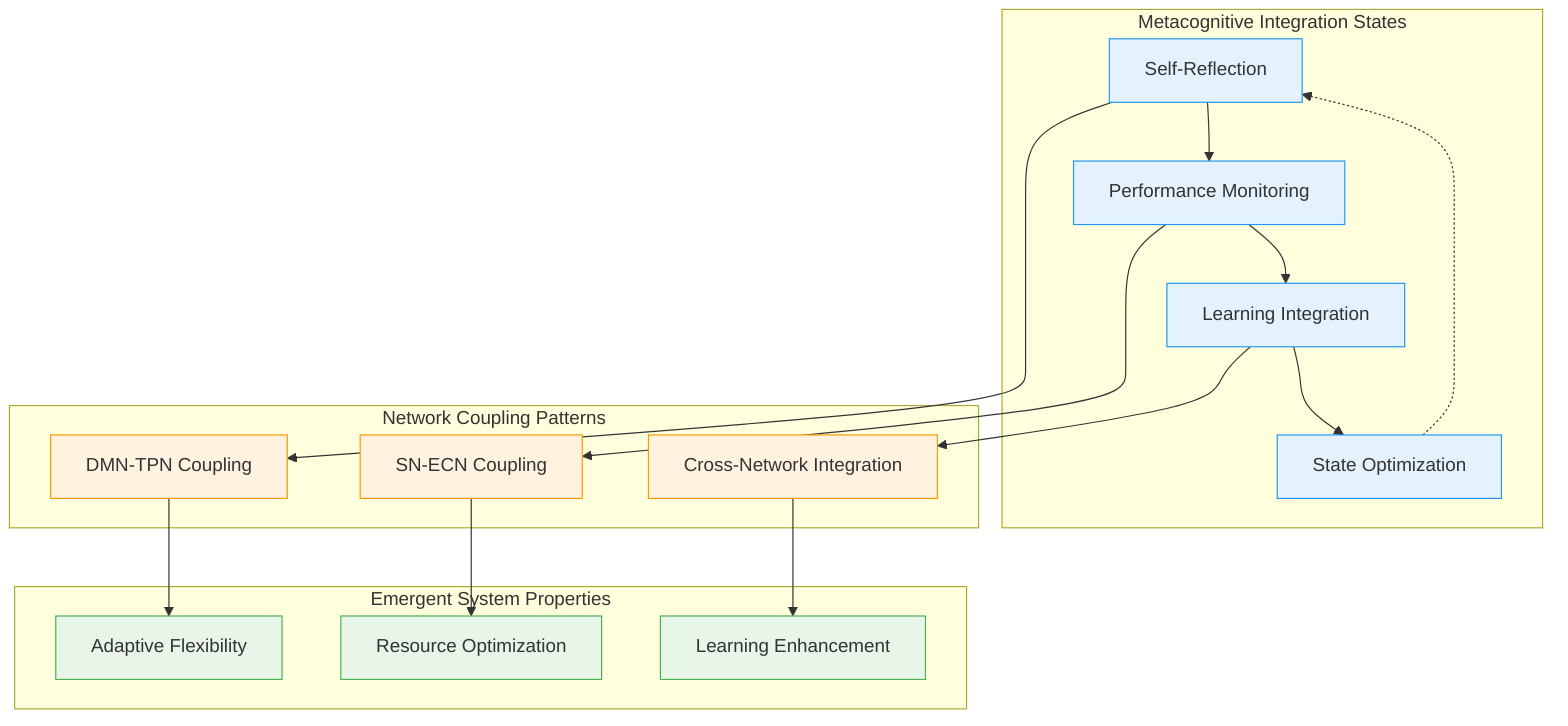 flowchart TB
    subgraph MetacognitiveStates["Metacognitive Integration States"]
        direction TB
        MS1[Self-Reflection]
        MS2[Performance Monitoring]
        MS3[Learning Integration]
        MS4[State Optimization]
        
        MS1 --> MS2
        MS2 --> MS3
        MS3 --> MS4
        MS4 -.-> MS1
    end

    subgraph NetworkCoupling["Network Coupling Patterns"]
        direction LR
        NC1[DMN-TPN Coupling]
        NC2[SN-ECN Coupling]
        NC3[Cross-Network Integration]
    end

    subgraph EmergentProperties["Emergent System Properties"]
        direction TB
        EP1[Adaptive Flexibility]
        EP2[Resource Optimization]
        EP3[Learning Enhancement]
    end

    MS1 --> NC1
    MS2 --> NC2
    MS3 --> NC3
    
    NC1 --> EP1
    NC2 --> EP2
    NC3 --> EP3

    %% Styling
    classDef meta fill:#e3f2fd,stroke:#2196F3
    classDef coupling fill:#fff3e0,stroke:#FF9800
    classDef property fill:#e8f5e9,stroke:#4CAF50

    class MS1,MS2,MS3,MS4 meta
    class NC1,NC2,NC3 coupling
    class EP1,EP2,EP3 property